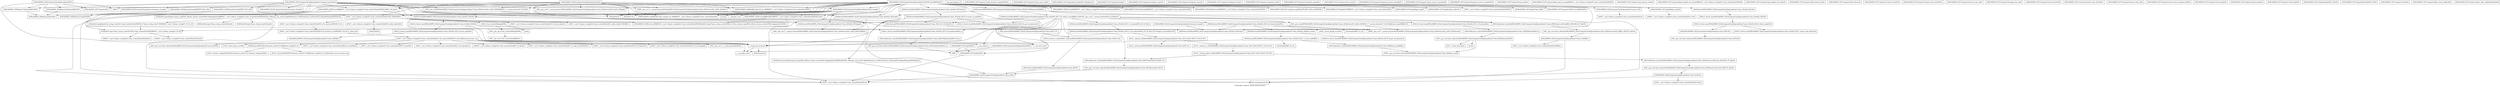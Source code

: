 digraph "Call graph: compute_chunk_spread_atom.ll" {
	label="Call graph: compute_chunk_spread_atom.ll";

	Node0x5595c8bf77b0 [shape=record,label="{_ZN9LAMMPS_NS22ComputeChunkSpreadAtomC2EPNS_6LAMMPSEiPPc}"];
	Node0x5595c8bf77b0 -> Node0x5595c8bced70;
	Node0x5595c8bf77b0 -> Node0x5595c8bb93e0;
	Node0x5595c8bf77b0 -> Node0x5595c8b552b0;
	Node0x5595c8bf77b0 -> Node0x5595c8b4ac30;
	Node0x5595c8bf77b0 -> Node0x5595c8b69fe0;
	Node0x5595c8bf77b0 -> Node0x5595c8b685d0;
	Node0x5595c8bf77b0 -> Node0x5595c8b4bcb0;
	Node0x5595c8bf77b0 -> Node0x5595c8b48810;
	Node0x5595c8bf77b0 -> Node0x5595c8b4bee0;
	Node0x5595c8bf77b0 -> Node0x5595c8b67a00;
	Node0x5595c8bf77b0 -> Node0x5595c8b66730;
	Node0x5595c8bf77b0 -> Node0x5595c8b62aa0;
	Node0x5595c8bf77b0 -> Node0x5595c8b64110;
	Node0x5595c8bf77b0 -> Node0x5595c8c3be30;
	Node0x5595c8bf77b0 -> Node0x5595c8b63460;
	Node0x5595c8bf77b0 -> Node0x5595c8b608b0;
	Node0x5595c8bf77b0 -> Node0x5595c8b48bf0;
	Node0x5595c8bf77b0 -> Node0x5595c8b4a2c0;
	Node0x5595c8bf77b0 -> Node0x5595c8b65a90;
	Node0x5595c8bf77b0 -> Node0x5595c8b5a960;
	Node0x5595c8bf77b0 -> Node0x5595c8b4a330;
	Node0x5595c8bf77b0 -> Node0x5595c8b59190;
	Node0x5595c8bf77b0 -> Node0x5595c8b688e0;
	Node0x5595c8bf77b0 -> Node0x5595c8bda2c0;
	Node0x5595c8bf77b0 -> Node0x5595c8b68c60;
	Node0x5595c8bf77b0 -> Node0x5595c8b4be50;
	Node0x5595c8bf77b0 -> Node0x5595c8bcece0;
	Node0x5595c8bf77b0 -> Node0x5595c8b6f410;
	Node0x5595c8bf77b0 -> Node0x5595c8c3c0d0;
	Node0x5595c8bf77b0 -> Node0x5595c8c3bba0;
	Node0x5595c8bf77b0 -> Node0x5595c8c0aee0;
	Node0x5595c8bf77b0 -> Node0x5595c8b52680;
	Node0x5595c8bf77b0 -> Node0x5595c8b49790;
	Node0x5595c8bf77b0 -> Node0x5595c8b4bdc0;
	Node0x5595c8bf77b0 -> Node0x5595c8b4bfa0;
	Node0x5595c8bf77b0 -> Node0x5595c8b4a610;
	Node0x5595c8b5a960 [shape=record,label="{_ZN9__gnu_cxxneIPN9LAMMPS_NS22ComputeChunkSpreadAtom7value_tESt6vectorIS3_SaIS3_EEEEbRKNS_17__normal_iteratorIT_T0_EESD_}"];
	Node0x5595c8b5a960 -> Node0x5595c8b888c0;
	Node0x5595c8bced70 [shape=record,label="{_ZN9LAMMPS_NS7ComputeC2EPNS_6LAMMPSEiPPc}"];
	Node0x5595c8bb93e0 [shape=record,label="{_ZNSt6vectorIN9LAMMPS_NS22ComputeChunkSpreadAtom7value_tESaIS2_EEC2Ev}"];
	Node0x5595c8bb93e0 -> Node0x5595c8b6aab0;
	Node0x5595c8b4bcb0 [shape=record,label="{_ZN9LAMMPS_NS5Error3allERKNSt7__cxx1112basic_stringIcSt11char_traitsIcESaIcEEEiS8_}"];
	Node0x5595c8b552b0 [shape=record,label="{_ZNSaIcEC1Ev}"];
	Node0x5595c8b4ac30 [shape=record,label="{_ZNSt7__cxx1112basic_stringIcSt11char_traitsIcESaIcEEC2IS3_EEPKcRKS3_}"];
	Node0x5595c8b4ac30 -> Node0x5595c8b6e430;
	Node0x5595c8b4ac30 -> Node0x5595c8b6ef10;
	Node0x5595c8b4ac30 -> Node0x5595c8b70160;
	Node0x5595c8b4ac30 -> Node0x5595c8b71a80;
	Node0x5595c8b4ac30 -> Node0x5595c8b72300;
	Node0x5595c8c47e90 [shape=record,label="{__gxx_personality_v0}"];
	Node0x5595c8b48810 [shape=record,label="{_ZNSt7__cxx1112basic_stringIcSt11char_traitsIcESaIcEED1Ev}"];
	Node0x5595c8b4bee0 [shape=record,label="{_ZNSaIcED1Ev}"];
	Node0x5595c8c3be30 [shape=record,label="{_ZN9LAMMPS_NS5utils6strdupERKNSt7__cxx1112basic_stringIcSt11char_traitsIcESaIcEEE}"];
	Node0x5595c8b48bf0 [shape=record,label="{_ZN9LAMMPS_NS22ComputeChunkSpreadAtom10init_chunkEv}"];
	Node0x5595c8b48bf0 -> Node0x5595c8b552b0;
	Node0x5595c8b48bf0 -> Node0x5595c8b4ac30;
	Node0x5595c8b48bf0 -> Node0x5595c8b608b0;
	Node0x5595c8b48bf0 -> Node0x5595c8b75760;
	Node0x5595c8b48bf0 -> Node0x5595c8b48810;
	Node0x5595c8b48bf0 -> Node0x5595c8b4bee0;
	Node0x5595c8b48bf0 -> Node0x5595c8b4a610;
	Node0x5595c8b48bf0 -> Node0x5595c8b77780;
	Node0x5595c8b4a2c0 [shape=record,label="{_ZN9LAMMPS_NS5utils11expand_argsEPKciiPPciRS4_PNS_6LAMMPSE}"];
	Node0x5595c8b4a330 [shape=record,label="{_ZNSt6vectorIN9LAMMPS_NS22ComputeChunkSpreadAtom7value_tESaIS2_EE5clearEv}"];
	Node0x5595c8b4a330 -> Node0x5595c8b78270;
	Node0x5595c8bda2c0 [shape=record,label="{_ZN9LAMMPS_NS7ArgInfoC1ERKNSt7__cxx1112basic_stringIcSt11char_traitsIcESaIcEEEi}"];
	Node0x5595c8bcece0 [shape=record,label="{_ZN9LAMMPS_NS22ComputeChunkSpreadAtom7value_tC2Ev}"];
	Node0x5595c8bcece0 -> Node0x5595c8b796c0;
	Node0x5595c8b6f410 [shape=record,label="{_ZNK9LAMMPS_NS7ArgInfo8get_typeEv}"];
	Node0x5595c8bb0560 [shape=record,label="{_ZN9LAMMPS_NS7Compute17pack_forward_commEiPiPdiS1_}"];
	Node0x5595c8c3c0d0 [shape=record,label="{_ZNK9LAMMPS_NS7ArgInfo10get_index1Ev}"];
	Node0x5595c8c3bba0 [shape=record,label="{_ZNK9LAMMPS_NS7ArgInfo8get_nameEv}"];
	Node0x5595c8c3bba0 -> Node0x5595c8b7c860;
	Node0x5595c8c0aee0 [shape=record,label="{_ZNSt7__cxx1112basic_stringIcSt11char_traitsIcESaIcEEaSEPKc}"];
	Node0x5595c8b52680 [shape=record,label="{_ZNK9LAMMPS_NS7ArgInfo7get_dimEv}"];
	Node0x5595c8b4a610 [shape=record,label="{_ZN9LAMMPS_NS5Error3allIJRPcEEEvRKNSt7__cxx1112basic_stringIcSt11char_traitsIcESaIcEEEiSB_DpOT_}"];
	Node0x5595c8b4a610 -> Node0x5595c8b7efa0;
	Node0x5595c8b4a610 -> Node0x5595c8b80750;
	Node0x5595c8b4a610 -> Node0x5595c8b81ba0;
	Node0x5595c8b4bfa0 [shape=record,label="{_ZNSt6vectorIN9LAMMPS_NS22ComputeChunkSpreadAtom7value_tESaIS2_EE9push_backERKS2_}"];
	Node0x5595c8b4bfa0 -> Node0x5595c8b82f80;
	Node0x5595c8b4bfa0 -> Node0x5595c8b59190;
	Node0x5595c8b4bfa0 -> Node0x5595c8b84c80;
	Node0x5595c8b4bdc0 [shape=record,label="{_ZN9LAMMPS_NS22ComputeChunkSpreadAtom7value_tD2Ev}"];
	Node0x5595c8b4bdc0 -> Node0x5595c8b48810;
	Node0x5595c8b49790 [shape=record,label="{_ZN9LAMMPS_NS7ArgInfoD2Ev}"];
	Node0x5595c8b49790 -> Node0x5595c8b48810;
	Node0x5595c8b4be50 [shape=record,label="{_ZdaPv}"];
	Node0x5595c8b68c60 [shape=record,label="{_ZN9LAMMPS_NS6Memory5sfreeEPv}"];
	Node0x5595c8b688e0 [shape=record,label="{_ZNSt6vectorIN9LAMMPS_NS22ComputeChunkSpreadAtom7value_tESaIS2_EE5beginEv}"];
	Node0x5595c8b688e0 -> Node0x5595c8b87ae0;
	Node0x5595c8b59190 [shape=record,label="{_ZNSt6vectorIN9LAMMPS_NS22ComputeChunkSpreadAtom7value_tESaIS2_EE3endEv}"];
	Node0x5595c8b59190 -> Node0x5595c8b87ae0;
	Node0x5595c8b65a90 [shape=record,label="{_ZNK9__gnu_cxx17__normal_iteratorIPN9LAMMPS_NS22ComputeChunkSpreadAtom7value_tESt6vectorIS3_SaIS3_EEEdeEv}"];
	Node0x5595c8b608b0 [shape=record,label="{_ZNK9LAMMPS_NS6Modify17get_compute_by_idERKNSt7__cxx1112basic_stringIcSt11char_traitsIcESaIcEEE}"];
	Node0x5595c8b62aa0 [shape=record,label="{_ZN9LAMMPS_NS5Error3allIJRNSt7__cxx1112basic_stringIcSt11char_traitsIcESaIcEEEEEEvRKS7_iSA_DpOT_}"];
	Node0x5595c8b62aa0 -> Node0x5595c8b7efa0;
	Node0x5595c8b62aa0 -> Node0x5595c8b891c0;
	Node0x5595c8b62aa0 -> Node0x5595c8b81ba0;
	Node0x5595c8b63460 [shape=record,label="{_ZN9LAMMPS_NS5utils8strmatchERKNSt7__cxx1112basic_stringIcSt11char_traitsIcESaIcEEES8_}"];
	Node0x5595c8b64110 [shape=record,label="{_ZNK9LAMMPS_NS6Modify13get_fix_by_idERKNSt7__cxx1112basic_stringIcSt11char_traitsIcESaIcEEE}"];
	Node0x5595c8b66730 [shape=record,label="{_ZN9__gnu_cxx17__normal_iteratorIPN9LAMMPS_NS22ComputeChunkSpreadAtom7value_tESt6vectorIS3_SaIS3_EEEppEv}"];
	Node0x5595c8b67a00 [shape=record,label="{_ZNKSt6vectorIN9LAMMPS_NS22ComputeChunkSpreadAtom7value_tESaIS2_EE4sizeEv}"];
	Node0x5595c8b685d0 [shape=record,label="{_ZNSt6vectorIN9LAMMPS_NS22ComputeChunkSpreadAtom7value_tESaIS2_EED2Ev}"];
	Node0x5595c8b685d0 -> Node0x5595c8b8b6a0;
	Node0x5595c8b685d0 -> Node0x5595c8b8da60;
	Node0x5595c8b685d0 -> Node0x5595c8b8ed60;
	Node0x5595c8b685d0 -> Node0x5595c8b8f5b0;
	Node0x5595c8b69fe0 [shape=record,label="{_ZN9LAMMPS_NS7ComputeD2Ev}"];
	Node0x5595c8b90380 [shape=record,label="{_ZN9LAMMPS_NS22ComputeChunkSpreadAtomD2Ev}"];
	Node0x5595c8b90380 -> Node0x5595c8b4be50;
	Node0x5595c8b90380 -> Node0x5595c8b92420;
	Node0x5595c8b90380 -> Node0x5595c8b92bf0;
	Node0x5595c8b90380 -> Node0x5595c8b685d0;
	Node0x5595c8b90380 -> Node0x5595c8b69fe0;
	Node0x5595c8b90380 -> Node0x5595c8b8f5b0;
	Node0x5595c8b92420 [shape=record,label="{_ZN9LAMMPS_NS6Memory7destroyIdEEvRPT_}"];
	Node0x5595c8b92420 -> Node0x5595c8b68c60;
	Node0x5595c8b8f5b0 [shape=record,label="{__clang_call_terminate}"];
	Node0x5595c8b8f5b0 -> Node0x5595c8b94210;
	Node0x5595c8b8f5b0 -> Node0x5595c8b94ae0;
	Node0x5595c8b94210 [shape=record,label="{__cxa_begin_catch}"];
	Node0x5595c8b94ae0 [shape=record,label="{_ZSt9terminatev}"];
	Node0x5595c8b92bf0 [shape=record,label="{_ZN9LAMMPS_NS6Memory7destroyIdEEvRPPT_}"];
	Node0x5595c8b92bf0 -> Node0x5595c8b68c60;
	Node0x5595c8b96560 [shape=record,label="{_ZN9LAMMPS_NS22ComputeChunkSpreadAtomD0Ev}"];
	Node0x5595c8b96560 -> Node0x5595c8b97600;
	Node0x5595c8b97600 [shape=record,label="{_ZdlPv}"];
	Node0x5595c8b98430 [shape=record,label="{_ZN9LAMMPS_NS22ComputeChunkSpreadAtom4initEv}"];
	Node0x5595c8b98430 -> Node0x5595c8b48bf0;
	Node0x5595c8b98430 -> Node0x5595c8b688e0;
	Node0x5595c8b98430 -> Node0x5595c8b59190;
	Node0x5595c8b98430 -> Node0x5595c8b5a960;
	Node0x5595c8b98430 -> Node0x5595c8b65a90;
	Node0x5595c8b98430 -> Node0x5595c8b608b0;
	Node0x5595c8b98430 -> Node0x5595c8b552b0;
	Node0x5595c8b98430 -> Node0x5595c8b4ac30;
	Node0x5595c8b98430 -> Node0x5595c8b66730;
	Node0x5595c8b98430 -> Node0x5595c8b4bee0;
	Node0x5595c8b98430 -> Node0x5595c8b62aa0;
	Node0x5595c8b98430 -> Node0x5595c8b48810;
	Node0x5595c8b98430 -> Node0x5595c8b64110;
	Node0x5595c8b9fe00 [shape=record,label="{_ZN9__gnu_cxx13new_allocatorIN9LAMMPS_NS22ComputeChunkSpreadAtom7value_tEE10deallocateEPS3_m}"];
	Node0x5595c8b9fe00 -> Node0x5595c8b97600;
	Node0x5595c8bf1b80 [shape=record,label="{_ZNSaIN9LAMMPS_NS22ComputeChunkSpreadAtom7value_tEED2Ev}"];
	Node0x5595c8bf1b80 -> Node0x5595c8bf4220;
	Node0x5595c8bf4220 [shape=record,label="{_ZN9__gnu_cxx13new_allocatorIN9LAMMPS_NS22ComputeChunkSpreadAtom7value_tEED2Ev}"];
	Node0x5595c8b6e430 [shape=record,label="{_ZNSt7__cxx1112basic_stringIcSt11char_traitsIcESaIcEE13_M_local_dataEv}"];
	Node0x5595c8b6ef10 [shape=record,label="{_ZNSt7__cxx1112basic_stringIcSt11char_traitsIcESaIcEE12_Alloc_hiderC1EPcRKS3_}"];
	Node0x5595c8b71a80 [shape=record,label="{_ZNSt7__cxx1112basic_stringIcSt11char_traitsIcESaIcEE12_M_constructIPKcEEvT_S8_}"];
	Node0x5595c8b71a80 -> Node0x5595c8bf4110;
	Node0x5595c8b70160 [shape=record,label="{_ZNSt11char_traitsIcE6lengthEPKc}"];
	Node0x5595c8b70160 -> Node0x5595c8bf7430;
	Node0x5595c8b70160 -> Node0x5595c8bf92e0;
	Node0x5595c8b72300 [shape=record,label="{_ZNSt7__cxx1112basic_stringIcSt11char_traitsIcESaIcEE12_Alloc_hiderD2Ev}"];
	Node0x5595c8b72300 -> Node0x5595c8c09c90;
	Node0x5595c8bf4110 [shape=record,label="{_ZNSt7__cxx1112basic_stringIcSt11char_traitsIcESaIcEE16_M_construct_auxIPKcEEvT_S8_St12__false_type}"];
	Node0x5595c8bf4110 -> Node0x5595c8c0a850;
	Node0x5595c8c0a850 [shape=record,label="{_ZNSt7__cxx1112basic_stringIcSt11char_traitsIcESaIcEE12_M_constructIPKcEEvT_S8_St20forward_iterator_tag}"];
	Node0x5595c8c0a850 -> Node0x5595c8c0b650;
	Node0x5595c8c0a850 -> Node0x5595c8bbb850;
	Node0x5595c8c0a850 -> Node0x5595c8c0c6c0;
	Node0x5595c8c0a850 -> Node0x5595c8c0df70;
	Node0x5595c8c0a850 -> Node0x5595c8c0f380;
	Node0x5595c8c0a850 -> Node0x5595c8c109e0;
	Node0x5595c8c0a850 -> Node0x5595c8c110f0;
	Node0x5595c8c0a850 -> Node0x5595c8c11ec0;
	Node0x5595c8c0a850 -> Node0x5595c8b94210;
	Node0x5595c8c0a850 -> Node0x5595c8c154b0;
	Node0x5595c8c0a850 -> Node0x5595c8c11dd0;
	Node0x5595c8c0a850 -> Node0x5595c8c160b0;
	Node0x5595c8c0a850 -> Node0x5595c8c17870;
	Node0x5595c8c0a850 -> Node0x5595c8b8f5b0;
	Node0x5595c8b75760 [shape=record,label="{__dynamic_cast}"];
	Node0x5595c8b77780 [shape=record,label="{strcmp}"];
	Node0x5595c8b9a370 [shape=record,label="{_ZN9LAMMPS_NS22ComputeChunkSpreadAtom15compute_peratomEv}"];
	Node0x5595c8b9a370 -> Node0x5595c8b67a00;
	Node0x5595c8b9a370 -> Node0x5595c8b92420;
	Node0x5595c8b9a370 -> Node0x5595c8b9b8f0;
	Node0x5595c8b9a370 -> Node0x5595c8b92bf0;
	Node0x5595c8b9a370 -> Node0x5595c8b66730;
	Node0x5595c8b9a370 -> Node0x5595c8b658d0;
	Node0x5595c8b9a370 -> Node0x5595c8b9d460;
	Node0x5595c8b9a370 -> Node0x5595c8b9e510;
	Node0x5595c8b9a370 -> Node0x5595c8b688e0;
	Node0x5595c8b9a370 -> Node0x5595c8b59190;
	Node0x5595c8b9a370 -> Node0x5595c8b5a960;
	Node0x5595c8b9a370 -> Node0x5595c8b65a90;
	Node0x5595c8b9a370 -> Node0x5595c8b4bee0;
	Node0x5595c8b9a370 -> Node0x5595c8b48810;
	Node0x5595c8b9a370 -> Node0x5595c8b62aa0;
	Node0x5595c8b9a370 -> Node0x5595c8b552b0;
	Node0x5595c8b9a370 -> Node0x5595c8b4ac30;
	Node0x5595c8b9b8f0 [shape=record,label="{_ZN9LAMMPS_NS6Memory6createIdEEPT_RS3_iPKc}"];
	Node0x5595c8b9b8f0 -> Node0x5595c8b9fef0;
	Node0x5595c8b658d0 [shape=record,label="{_ZN9LAMMPS_NS6Memory6createIdEEPPT_RS4_iiPKc}"];
	Node0x5595c8b658d0 -> Node0x5595c8b9fef0;
	Node0x5595c8b9d460 [shape=record,label="{_ZN9LAMMPS_NS16ComputeChunkAtom12setup_chunksEv}"];
	Node0x5595c8b9e510 [shape=record,label="{_ZN9LAMMPS_NS16ComputeChunkAtom14compute_ichunkEv}"];
	Node0x5595c8ba4350 [shape=record,label="{_ZN9LAMMPS_NS22ComputeChunkSpreadAtom12memory_usageEv}"];
	Node0x5595c8ba4350 -> Node0x5595c8b67a00;
	Node0x5595c8ba5f50 [shape=record,label="{_ZN9LAMMPS_NS7Compute15reset_extra_dofEv}"];
	Node0x5595c8ba7f30 [shape=record,label="{_ZN9LAMMPS_NS7Compute9init_listEiPNS_9NeighListE}"];
	Node0x5595c8ba8130 [shape=record,label="{_ZN9LAMMPS_NS7Compute5setupEv}"];
	Node0x5595c8ba95b0 [shape=record,label="{_ZN9LAMMPS_NS7Compute14compute_scalarEv}"];
	Node0x5595c8bab1f0 [shape=record,label="{_ZN9LAMMPS_NS7Compute14compute_vectorEv}"];
	Node0x5595c8baccf0 [shape=record,label="{_ZN9LAMMPS_NS7Compute13compute_arrayEv}"];
	Node0x5595c8b92d00 [shape=record,label="{_ZN9LAMMPS_NS7Compute13compute_localEv}"];
	Node0x5595c8baef70 [shape=record,label="{_ZN9LAMMPS_NS7Compute15compute_pergridEv}"];
	Node0x5595c8bb8820 [shape=record,label="{_ZN9LAMMPS_NS7Compute10set_arraysEi}"];
	Node0x5595c8c32d90 [shape=record,label="{_ZSt3minImERKT_S2_S2_}"];
	Node0x5595c8bb11a0 [shape=record,label="{_ZN9LAMMPS_NS7Compute19unpack_forward_commEiiPd}"];
	Node0x5595c8bb1970 [shape=record,label="{_ZN9LAMMPS_NS7Compute17pack_reverse_commEiiPd}"];
	Node0x5595c8bb2080 [shape=record,label="{_ZN9LAMMPS_NS7Compute19unpack_reverse_commEiPiPd}"];
	Node0x5595c8bb2320 [shape=record,label="{_ZN9LAMMPS_NS7Compute10reset_gridEv}"];
	Node0x5595c8bb3000 [shape=record,label="{_ZN9LAMMPS_NS7Compute16get_grid_by_nameERKNSt7__cxx1112basic_stringIcSt11char_traitsIcESaIcEEERi}"];
	Node0x5595c8bdf7c0 [shape=record,label="{_ZN9LAMMPS_NS7Compute17get_grid_by_indexEi}"];
	Node0x5595c8bb4ec0 [shape=record,label="{_ZN9LAMMPS_NS7Compute20get_griddata_by_nameEiRKNSt7__cxx1112basic_stringIcSt11char_traitsIcESaIcEEERi}"];
	Node0x5595c8b89b00 [shape=record,label="{_ZN9LAMMPS_NS7Compute21get_griddata_by_indexEi}"];
	Node0x5595c8bb7040 [shape=record,label="{_ZN9LAMMPS_NS7Compute14dof_remove_preEv}"];
	Node0x5595c8b94120 [shape=record,label="{_ZN9LAMMPS_NS7Compute10dof_removeEi}"];
	Node0x5595c8bb7e50 [shape=record,label="{_ZN9LAMMPS_NS7Compute11remove_biasEiPd}"];
	Node0x5595c8bb94c0 [shape=record,label="{_ZN9LAMMPS_NS7Compute15remove_bias_thrEiPdS1_}"];
	Node0x5595c8bba080 [shape=record,label="{_ZN9LAMMPS_NS7Compute15remove_bias_allEv}"];
	Node0x5595c8bbb960 [shape=record,label="{_ZN9LAMMPS_NS7Compute16reapply_bias_allEv}"];
	Node0x5595c8bbdc60 [shape=record,label="{_ZN9LAMMPS_NS7Compute12restore_biasEiPd}"];
	Node0x5595c8bbec10 [shape=record,label="{_ZN9LAMMPS_NS7Compute16restore_bias_thrEiPdS1_}"];
	Node0x5595c8bbff10 [shape=record,label="{_ZN9LAMMPS_NS7Compute16restore_bias_allEv}"];
	Node0x5595c8bc0d10 [shape=record,label="{_ZN9LAMMPS_NS7Compute23reset_extra_compute_fixEPKc}"];
	Node0x5595c8bd5f20 [shape=record,label="{_ZN9LAMMPS_NS7Compute11lock_enableEv}"];
	Node0x5595c8bc9b70 [shape=record,label="{_ZN9LAMMPS_NS7Compute12lock_disableEv}"];
	Node0x5595c8bc4ff0 [shape=record,label="{_ZN9LAMMPS_NS7Compute11lock_lengthEv}"];
	Node0x5595c8bc5f90 [shape=record,label="{_ZN9LAMMPS_NS7Compute4lockEPNS_3FixEll}"];
	Node0x5595c8bc6670 [shape=record,label="{_ZN9LAMMPS_NS7Compute6unlockEPNS_3FixE}"];
	Node0x5595c8bc79f0 [shape=record,label="{_ZN9LAMMPS_NS7Compute7refreshEv}"];
	Node0x5595c8bc8240 [shape=record,label="{_ZN9LAMMPS_NS7Compute19pair_setup_callbackEii}"];
	Node0x5595c8b6aab0 [shape=record,label="{_ZNSt12_Vector_baseIN9LAMMPS_NS22ComputeChunkSpreadAtom7value_tESaIS2_EEC2Ev}"];
	Node0x5595c8b6aab0 -> Node0x5595c8bd1ff0;
	Node0x5595c8bd1ff0 [shape=record,label="{_ZNSt12_Vector_baseIN9LAMMPS_NS22ComputeChunkSpreadAtom7value_tESaIS2_EE12_Vector_implC2Ev}"];
	Node0x5595c8bd1ff0 -> Node0x5595c8bd5ab0;
	Node0x5595c8bd1ff0 -> Node0x5595c8bdd8e0;
	Node0x5595c8bc8920 [shape=record,label="{_ZN9LAMMPS_NS7Compute19pair_tally_callbackEiiiidddddd}"];
	Node0x5595c8bd5ab0 [shape=record,label="{_ZNSaIN9LAMMPS_NS22ComputeChunkSpreadAtom7value_tEEC2Ev}"];
	Node0x5595c8bd5ab0 -> Node0x5595c8bdf350;
	Node0x5595c8bdd8e0 [shape=record,label="{_ZNSt12_Vector_baseIN9LAMMPS_NS22ComputeChunkSpreadAtom7value_tESaIS2_EE17_Vector_impl_dataC2Ev}"];
	Node0x5595c8bdf350 [shape=record,label="{_ZN9__gnu_cxx13new_allocatorIN9LAMMPS_NS22ComputeChunkSpreadAtom7value_tEEC2Ev}"];
	Node0x5595c8b796c0 [shape=record,label="{_ZNSt7__cxx1112basic_stringIcSt11char_traitsIcESaIcEEC1Ev}"];
	Node0x5595c8b7c860 [shape=record,label="{_ZNKSt7__cxx1112basic_stringIcSt11char_traitsIcESaIcEE5c_strEv}"];
	Node0x5595c8be2790 [shape=record,label="{_ZN9LAMMPS_NS7ArgInfoD0Ev}"];
	Node0x5595c8be2790 -> Node0x5595c8b49790;
	Node0x5595c8be2790 -> Node0x5595c8b97600;
	Node0x5595c8b8da60 [shape=record,label="{_ZSt8_DestroyIPN9LAMMPS_NS22ComputeChunkSpreadAtom7value_tES2_EvT_S4_RSaIT0_E}"];
	Node0x5595c8b8da60 -> Node0x5595c8be6f20;
	Node0x5595c8b8b6a0 [shape=record,label="{_ZNSt12_Vector_baseIN9LAMMPS_NS22ComputeChunkSpreadAtom7value_tESaIS2_EE19_M_get_Tp_allocatorEv}"];
	Node0x5595c8b8ed60 [shape=record,label="{_ZNSt12_Vector_baseIN9LAMMPS_NS22ComputeChunkSpreadAtom7value_tESaIS2_EED2Ev}"];
	Node0x5595c8b8ed60 -> Node0x5595c8be84e0;
	Node0x5595c8b8ed60 -> Node0x5595c8be9dd0;
	Node0x5595c8b8ed60 -> Node0x5595c8b8f5b0;
	Node0x5595c8be6f20 [shape=record,label="{_ZSt8_DestroyIPN9LAMMPS_NS22ComputeChunkSpreadAtom7value_tEEvT_S4_}"];
	Node0x5595c8be6f20 -> Node0x5595c8beba40;
	Node0x5595c8beba40 [shape=record,label="{_ZNSt12_Destroy_auxILb0EE9__destroyIPN9LAMMPS_NS22ComputeChunkSpreadAtom7value_tEEEvT_S6_}"];
	Node0x5595c8beba40 -> Node0x5595c8becf90;
	Node0x5595c8becf90 [shape=record,label="{_ZSt8_DestroyIN9LAMMPS_NS22ComputeChunkSpreadAtom7value_tEEvPT_}"];
	Node0x5595c8becf90 -> Node0x5595c8b4bdc0;
	Node0x5595c8be84e0 [shape=record,label="{_ZNSt12_Vector_baseIN9LAMMPS_NS22ComputeChunkSpreadAtom7value_tESaIS2_EE13_M_deallocateEPS2_m}"];
	Node0x5595c8be84e0 -> Node0x5595c8bef910;
	Node0x5595c8be9dd0 [shape=record,label="{_ZNSt12_Vector_baseIN9LAMMPS_NS22ComputeChunkSpreadAtom7value_tESaIS2_EE12_Vector_implD2Ev}"];
	Node0x5595c8be9dd0 -> Node0x5595c8bf1b80;
	Node0x5595c8bef910 [shape=record,label="{_ZNSt16allocator_traitsISaIN9LAMMPS_NS22ComputeChunkSpreadAtom7value_tEEE10deallocateERS3_PS2_m}"];
	Node0x5595c8bef910 -> Node0x5595c8b9fe00;
	Node0x5595c8c0b650 [shape=record,label="{_ZN9__gnu_cxx17__is_null_pointerIKcEEbPT_}"];
	Node0x5595c8bbb850 [shape=record,label="{_ZSt19__throw_logic_errorPKc}"];
	Node0x5595c8c0c6c0 [shape=record,label="{_ZSt8distanceIPKcENSt15iterator_traitsIT_E15difference_typeES3_S3_}"];
	Node0x5595c8c0c6c0 -> Node0x5595c8c1b920;
	Node0x5595c8c0c6c0 -> Node0x5595c8c190c0;
	Node0x5595c8c0f380 [shape=record,label="{_ZNSt7__cxx1112basic_stringIcSt11char_traitsIcESaIcEE7_M_dataEPc}"];
	Node0x5595c8c0df70 [shape=record,label="{_ZNSt7__cxx1112basic_stringIcSt11char_traitsIcESaIcEE9_M_createERmm}"];
	Node0x5595c8c109e0 [shape=record,label="{_ZNSt7__cxx1112basic_stringIcSt11char_traitsIcESaIcEE11_M_capacityEm}"];
	Node0x5595c8c11ec0 [shape=record,label="{_ZNSt7__cxx1112basic_stringIcSt11char_traitsIcESaIcEE13_S_copy_charsEPcPKcS7_}"];
	Node0x5595c8c110f0 [shape=record,label="{_ZNKSt7__cxx1112basic_stringIcSt11char_traitsIcESaIcEE7_M_dataEv}"];
	Node0x5595c8c154b0 [shape=record,label="{_ZNSt7__cxx1112basic_stringIcSt11char_traitsIcESaIcEE10_M_disposeEv}"];
	Node0x5595c8c11dd0 [shape=record,label="{__cxa_rethrow}"];
	Node0x5595c8c160b0 [shape=record,label="{__cxa_end_catch}"];
	Node0x5595c8c17870 [shape=record,label="{_ZNSt7__cxx1112basic_stringIcSt11char_traitsIcESaIcEE13_M_set_lengthEm}"];
	Node0x5595c8c190c0 [shape=record,label="{_ZSt10__distanceIPKcENSt15iterator_traitsIT_E15difference_typeES3_S3_St26random_access_iterator_tag}"];
	Node0x5595c8c1b920 [shape=record,label="{_ZSt19__iterator_categoryIPKcENSt15iterator_traitsIT_E17iterator_categoryERKS3_}"];
	Node0x5595c8bf7430 [shape=record,label="{_ZN9__gnu_cxx11char_traitsIcE6lengthEPKc}"];
	Node0x5595c8bf7430 -> Node0x5595c8c1bd90;
	Node0x5595c8bf92e0 [shape=record,label="{strlen}"];
	Node0x5595c8c1bd90 [shape=record,label="{_ZN9__gnu_cxx11char_traitsIcE2eqERKcS3_}"];
	Node0x5595c8c09c90 [shape=record,label="{_ZNSaIcED2Ev}"];
	Node0x5595c8b78270 [shape=record,label="{_ZNSt6vectorIN9LAMMPS_NS22ComputeChunkSpreadAtom7value_tESaIS2_EE15_M_erase_at_endEPS2_}"];
	Node0x5595c8b78270 -> Node0x5595c8b8b6a0;
	Node0x5595c8b78270 -> Node0x5595c8b8da60;
	Node0x5595c8b78270 -> Node0x5595c8b8f5b0;
	Node0x5595c8b81ba0 [shape=record,label="{_ZN9LAMMPS_NS5Error4_allERKNSt7__cxx1112basic_stringIcSt11char_traitsIcESaIcEEEiN3fmt6v9_lmp17basic_string_viewIcEENSA_17basic_format_argsINSA_20basic_format_contextINSA_8appenderEcEEEE}"];
	Node0x5595c8b7efa0 [shape=record,label="{_ZN3fmt6v9_lmp17basic_string_viewIcEC2ISt11char_traitsIcESaIcEEERKNSt7__cxx1112basic_stringIcT_T0_EE}"];
	Node0x5595c8b7efa0 -> Node0x5595c8c1e590;
	Node0x5595c8b7efa0 -> Node0x5595c8c1f470;
	Node0x5595c8b80750 [shape=record,label="{_ZN3fmt6v9_lmp16make_format_argsINS0_20basic_format_contextINS0_8appenderEcEEJRPcEEENS0_16format_arg_storeIT_JDpNSt9remove_cvINSt16remove_referenceIT0_E4typeEE4typeEEEEDpOSB_}"];
	Node0x5595c8b80750 -> Node0x5595c8c1f360;
	Node0x5595c8c1e590 [shape=record,label="{_ZNKSt7__cxx1112basic_stringIcSt11char_traitsIcESaIcEE4dataEv}"];
	Node0x5595c8c1f470 [shape=record,label="{_ZNKSt7__cxx1112basic_stringIcSt11char_traitsIcESaIcEE4sizeEv}"];
	Node0x5595c8c1f360 [shape=record,label="{llvm.memcpy.p0.p0.i64}"];
	Node0x5595c8b82f80 [shape=record,label="{_ZNSt16allocator_traitsISaIN9LAMMPS_NS22ComputeChunkSpreadAtom7value_tEEE9constructIS2_JRKS2_EEEvRS3_PT_DpOT0_}"];
	Node0x5595c8b82f80 -> Node0x5595c8c20af0;
	Node0x5595c8b84c80 [shape=record,label="{_ZNSt6vectorIN9LAMMPS_NS22ComputeChunkSpreadAtom7value_tESaIS2_EE17_M_realloc_insertIJRKS2_EEEvN9__gnu_cxx17__normal_iteratorIPS2_S4_EEDpOT_}"];
	Node0x5595c8b84c80 -> Node0x5595c8c21050;
	Node0x5595c8b84c80 -> Node0x5595c8b688e0;
	Node0x5595c8b84c80 -> Node0x5595c8c21d30;
	Node0x5595c8b84c80 -> Node0x5595c8c222d0;
	Node0x5595c8b84c80 -> Node0x5595c8b82f80;
	Node0x5595c8b84c80 -> Node0x5595c8b888c0;
	Node0x5595c8b84c80 -> Node0x5595c8b8b6a0;
	Node0x5595c8b84c80 -> Node0x5595c8c22eb0;
	Node0x5595c8b84c80 -> Node0x5595c8b8f5b0;
	Node0x5595c8b84c80 -> Node0x5595c8be84e0;
	Node0x5595c8b84c80 -> Node0x5595c8c11dd0;
	Node0x5595c8b84c80 -> Node0x5595c8b94210;
	Node0x5595c8b84c80 -> Node0x5595c8c23930;
	Node0x5595c8b84c80 -> Node0x5595c8c160b0;
	Node0x5595c8b84c80 -> Node0x5595c8b8da60;
	Node0x5595c8c20af0 [shape=record,label="{_ZN9__gnu_cxx13new_allocatorIN9LAMMPS_NS22ComputeChunkSpreadAtom7value_tEE9constructIS3_JRKS3_EEEvPT_DpOT0_}"];
	Node0x5595c8c20af0 -> Node0x5595c8c2cd80;
	Node0x5595c8c2cd80 [shape=record,label="{_ZN9LAMMPS_NS22ComputeChunkSpreadAtom7value_tC2ERKS1_}"];
	Node0x5595c8c2cd80 -> Node0x5595c8c1f360;
	Node0x5595c8c2cd80 -> Node0x5595c8c25950;
	Node0x5595c8c25950 [shape=record,label="{_ZNSt7__cxx1112basic_stringIcSt11char_traitsIcESaIcEEC1ERKS4_}"];
	Node0x5595c8c21050 [shape=record,label="{_ZNKSt6vectorIN9LAMMPS_NS22ComputeChunkSpreadAtom7value_tESaIS2_EE12_M_check_lenEmPKc}"];
	Node0x5595c8c21050 -> Node0x5595c8c26230;
	Node0x5595c8c21050 -> Node0x5595c8b67a00;
	Node0x5595c8c21050 -> Node0x5595c8c27ed0;
	Node0x5595c8c21050 -> Node0x5595c8c2aff0;
	Node0x5595c8c21d30 [shape=record,label="{_ZN9__gnu_cxxmiIPN9LAMMPS_NS22ComputeChunkSpreadAtom7value_tESt6vectorIS3_SaIS3_EEEENS_17__normal_iteratorIT_T0_E15difference_typeERKSB_SE_}"];
	Node0x5595c8c21d30 -> Node0x5595c8b888c0;
	Node0x5595c8c222d0 [shape=record,label="{_ZNSt12_Vector_baseIN9LAMMPS_NS22ComputeChunkSpreadAtom7value_tESaIS2_EE11_M_allocateEm}"];
	Node0x5595c8c222d0 -> Node0x5595c8c32130;
	Node0x5595c8c22eb0 [shape=record,label="{_ZNSt6vectorIN9LAMMPS_NS22ComputeChunkSpreadAtom7value_tESaIS2_EE11_S_relocateEPS2_S5_S5_RS3_}"];
	Node0x5595c8c22eb0 -> Node0x5595c8c2c670;
	Node0x5595c8b888c0 [shape=record,label="{_ZNK9__gnu_cxx17__normal_iteratorIPN9LAMMPS_NS22ComputeChunkSpreadAtom7value_tESt6vectorIS3_SaIS3_EEE4baseEv}"];
	Node0x5595c8c2c670 [shape=record,label="{_ZNSt6vectorIN9LAMMPS_NS22ComputeChunkSpreadAtom7value_tESaIS2_EE14_S_do_relocateEPS2_S5_S5_RS3_St17integral_constantIbLb1EE}"];
	Node0x5595c8c2c670 -> Node0x5595c8b667a0;
	Node0x5595c8c23930 [shape=record,label="{_ZNSt16allocator_traitsISaIN9LAMMPS_NS22ComputeChunkSpreadAtom7value_tEEE7destroyIS2_EEvRS3_PT_}"];
	Node0x5595c8c23930 -> Node0x5595c8c2d840;
	Node0x5595c8c26230 [shape=record,label="{_ZNKSt6vectorIN9LAMMPS_NS22ComputeChunkSpreadAtom7value_tESaIS2_EE8max_sizeEv}"];
	Node0x5595c8c26230 -> Node0x5595c8c2e210;
	Node0x5595c8c26230 -> Node0x5595c8c30550;
	Node0x5595c8c27ed0 [shape=record,label="{_ZSt20__throw_length_errorPKc}"];
	Node0x5595c8c2aff0 [shape=record,label="{_ZSt3maxImERKT_S2_S2_}"];
	Node0x5595c8c30550 [shape=record,label="{_ZNSt6vectorIN9LAMMPS_NS22ComputeChunkSpreadAtom7value_tESaIS2_EE11_S_max_sizeERKS3_}"];
	Node0x5595c8c30550 -> Node0x5595c8c319a0;
	Node0x5595c8c30550 -> Node0x5595c8c32d90;
	Node0x5595c8c30550 -> Node0x5595c8b8f5b0;
	Node0x5595c8c2e210 [shape=record,label="{_ZNKSt12_Vector_baseIN9LAMMPS_NS22ComputeChunkSpreadAtom7value_tESaIS2_EE19_M_get_Tp_allocatorEv}"];
	Node0x5595c8c319a0 [shape=record,label="{_ZNSt16allocator_traitsISaIN9LAMMPS_NS22ComputeChunkSpreadAtom7value_tEEE8max_sizeERKS3_}"];
	Node0x5595c8c319a0 -> Node0x5595c8c33a30;
	Node0x5595c8c33a30 [shape=record,label="{_ZNK9__gnu_cxx13new_allocatorIN9LAMMPS_NS22ComputeChunkSpreadAtom7value_tEE8max_sizeEv}"];
	Node0x5595c8c32130 [shape=record,label="{_ZNSt16allocator_traitsISaIN9LAMMPS_NS22ComputeChunkSpreadAtom7value_tEEE8allocateERS3_m}"];
	Node0x5595c8c32130 -> Node0x5595c8c33920;
	Node0x5595c8c33920 [shape=record,label="{_ZN9__gnu_cxx13new_allocatorIN9LAMMPS_NS22ComputeChunkSpreadAtom7value_tEE8allocateEmPKv}"];
	Node0x5595c8c33920 -> Node0x5595c8c33a30;
	Node0x5595c8c33920 -> Node0x5595c8c38030;
	Node0x5595c8c33920 -> Node0x5595c8be3b90;
	Node0x5595c8c38030 [shape=record,label="{_ZSt17__throw_bad_allocv}"];
	Node0x5595c8be3b90 [shape=record,label="{_Znwm}"];
	Node0x5595c8b667a0 [shape=record,label="{_ZSt12__relocate_aIPN9LAMMPS_NS22ComputeChunkSpreadAtom7value_tES3_SaIS2_EET0_T_S6_S5_RT1_}"];
	Node0x5595c8b667a0 -> Node0x5595c8ba7540;
	Node0x5595c8b667a0 -> Node0x5595c8bc0ec0;
	Node0x5595c8bc0ec0 [shape=record,label="{_ZSt14__relocate_a_1IPN9LAMMPS_NS22ComputeChunkSpreadAtom7value_tES3_SaIS2_EET0_T_S6_S5_RT1_}"];
	Node0x5595c8bc0ec0 -> Node0x5595c8b783f0;
	Node0x5595c8ba7540 [shape=record,label="{_ZSt12__niter_baseIPN9LAMMPS_NS22ComputeChunkSpreadAtom7value_tEET_S4_}"];
	Node0x5595c8b783f0 [shape=record,label="{_ZSt19__relocate_object_aIN9LAMMPS_NS22ComputeChunkSpreadAtom7value_tES2_SaIS2_EEvPT_PT0_RT1_}"];
	Node0x5595c8b783f0 -> Node0x5595c8bf23f0;
	Node0x5595c8b783f0 -> Node0x5595c8c23930;
	Node0x5595c8bf23f0 [shape=record,label="{_ZNSt16allocator_traitsISaIN9LAMMPS_NS22ComputeChunkSpreadAtom7value_tEEE9constructIS2_JS2_EEEvRS3_PT_DpOT0_}"];
	Node0x5595c8bf23f0 -> Node0x5595c8c24e30;
	Node0x5595c8c24e30 [shape=record,label="{_ZN9__gnu_cxx13new_allocatorIN9LAMMPS_NS22ComputeChunkSpreadAtom7value_tEE9constructIS3_JS3_EEEvPT_DpOT0_}"];
	Node0x5595c8c24e30 -> Node0x5595c8c2c910;
	Node0x5595c8c2c910 [shape=record,label="{_ZN9LAMMPS_NS22ComputeChunkSpreadAtom7value_tC2EOS1_}"];
	Node0x5595c8c2c910 -> Node0x5595c8c1f360;
	Node0x5595c8c2c910 -> Node0x5595c8bb3e20;
	Node0x5595c8bb3e20 [shape=record,label="{_ZNSt7__cxx1112basic_stringIcSt11char_traitsIcESaIcEEC1EOS4_}"];
	Node0x5595c8c2d840 [shape=record,label="{_ZN9__gnu_cxx13new_allocatorIN9LAMMPS_NS22ComputeChunkSpreadAtom7value_tEE7destroyIS3_EEvPT_}"];
	Node0x5595c8c2d840 -> Node0x5595c8b4bdc0;
	Node0x5595c8b87ae0 [shape=record,label="{_ZN9__gnu_cxx17__normal_iteratorIPN9LAMMPS_NS22ComputeChunkSpreadAtom7value_tESt6vectorIS3_SaIS3_EEEC2ERKS4_}"];
	Node0x5595c8b891c0 [shape=record,label="{_ZN3fmt6v9_lmp16make_format_argsINS0_20basic_format_contextINS0_8appenderEcEEJRNSt7__cxx1112basic_stringIcSt11char_traitsIcESaIcEEEEEENS0_16format_arg_storeIT_JDpNSt9remove_cvINSt16remove_referenceIT0_E4typeEE4typeEEEEDpOSG_}"];
	Node0x5595c8b891c0 -> Node0x5595c8b777f0;
	Node0x5595c8b891c0 -> Node0x5595c8c1f360;
	Node0x5595c8b891c0 -> Node0x5595c8bad040;
	Node0x5595c8b891c0 -> Node0x5595c8ba9810;
	Node0x5595c8b777f0 [shape=record,label="{_ZN3fmt6v9_lmp6detail14to_string_viewIcSt11char_traitsIcESaIcEEENS0_17basic_string_viewIT_EERKNSt7__cxx1112basic_stringIS7_T0_T1_EE}"];
	Node0x5595c8b777f0 -> Node0x5595c8b7efa0;
	Node0x5595c8bad040 [shape=record,label="{_ZNK3fmt6v9_lmp17basic_string_viewIcE4dataEv}"];
	Node0x5595c8ba9810 [shape=record,label="{_ZNK3fmt6v9_lmp17basic_string_viewIcE4sizeEv}"];
	Node0x5595c8b9fef0 [shape=record,label="{_ZN9LAMMPS_NS6Memory7smallocElPKc}"];
}
